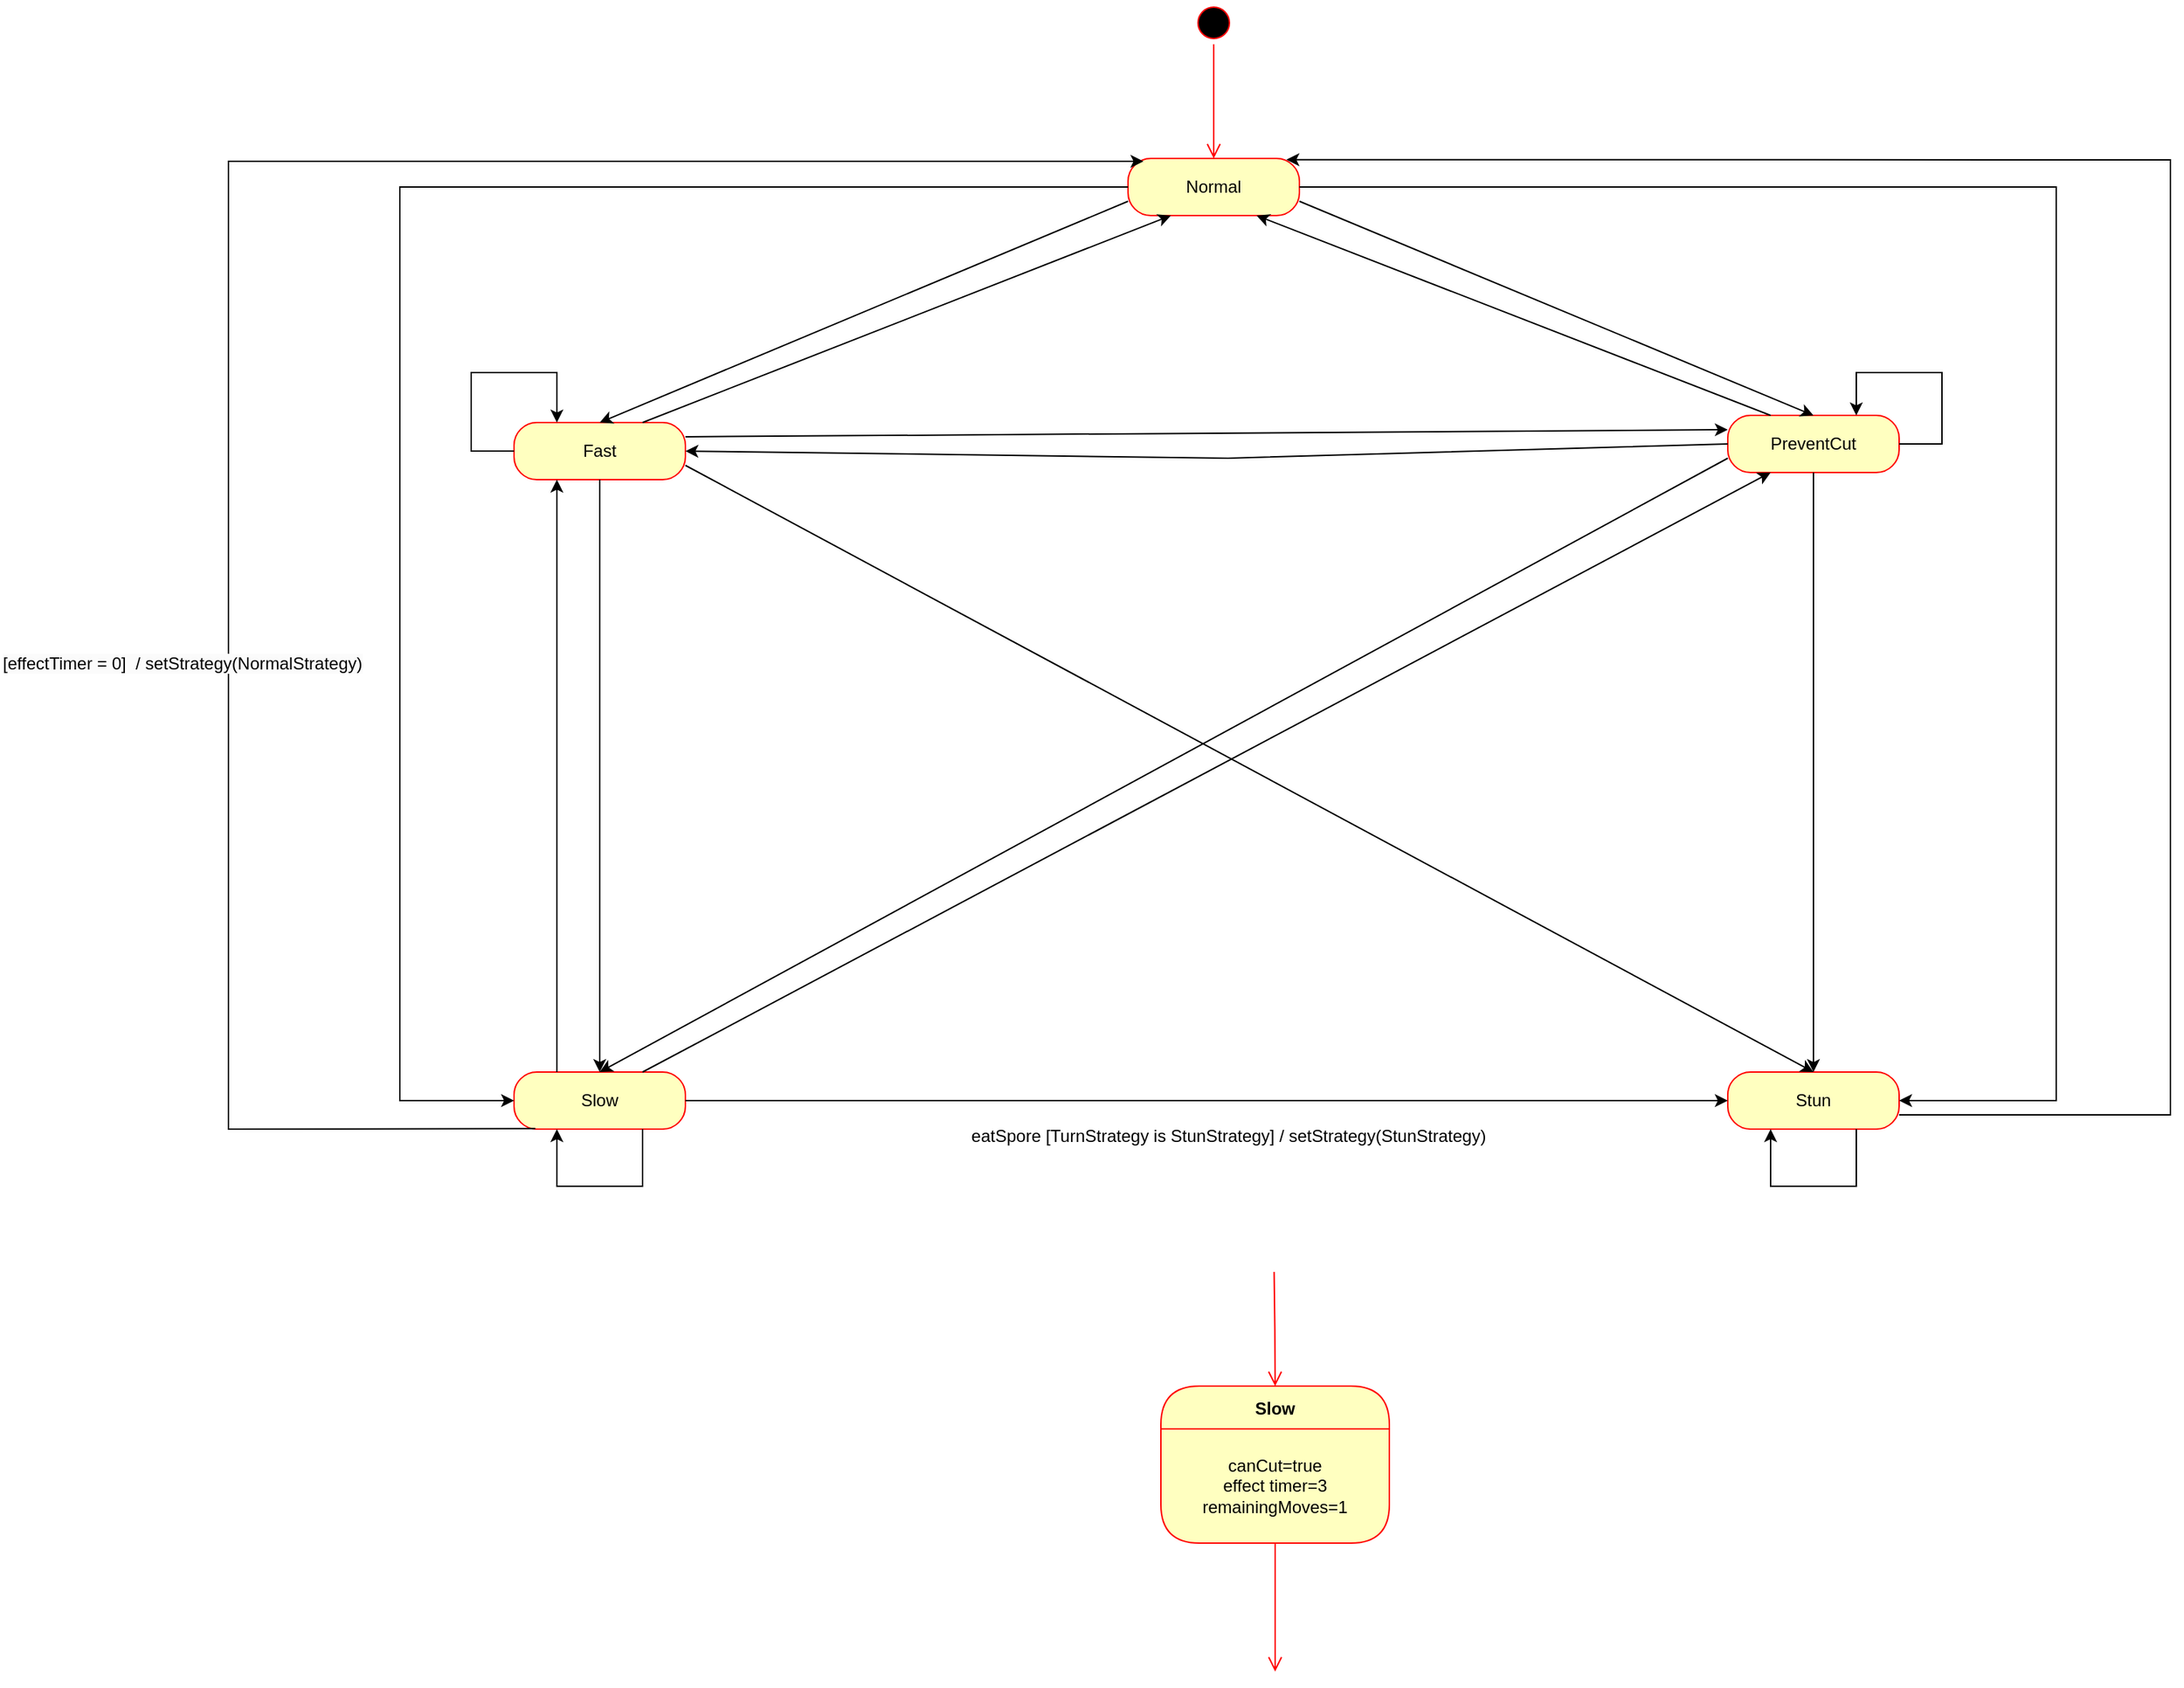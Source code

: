 <mxfile version="26.1.0" pages="2">
  <diagram name="Insect" id="niYWGcj-p5kKmHAeiwa_">
    <mxGraphModel dx="1851" dy="557" grid="1" gridSize="10" guides="1" tooltips="1" connect="1" arrows="1" fold="1" page="1" pageScale="1" pageWidth="827" pageHeight="1169" math="0" shadow="0">
      <root>
        <mxCell id="0" />
        <mxCell id="1" parent="0" />
        <mxCell id="MXzvI82z4HsUsvWfTn_s-1" value="Fast" style="rounded=1;whiteSpace=wrap;html=1;arcSize=40;fontColor=#000000;fillColor=#ffffc0;strokeColor=#ff0000;" vertex="1" parent="1">
          <mxGeometry x="-40" y="565" width="120" height="40" as="geometry" />
        </mxCell>
        <mxCell id="MXzvI82z4HsUsvWfTn_s-3" value="Normal" style="rounded=1;whiteSpace=wrap;html=1;arcSize=40;fontColor=#000000;fillColor=#ffffc0;strokeColor=#ff0000;" vertex="1" parent="1">
          <mxGeometry x="390" y="380" width="120" height="40" as="geometry" />
        </mxCell>
        <mxCell id="MXzvI82z4HsUsvWfTn_s-5" value="PreventCut" style="rounded=1;whiteSpace=wrap;html=1;arcSize=40;fontColor=#000000;fillColor=#ffffc0;strokeColor=#ff0000;" vertex="1" parent="1">
          <mxGeometry x="810" y="560" width="120" height="40" as="geometry" />
        </mxCell>
        <mxCell id="MXzvI82z4HsUsvWfTn_s-7" value="Slow" style="rounded=1;whiteSpace=wrap;html=1;arcSize=40;fontColor=#000000;fillColor=#ffffc0;strokeColor=#ff0000;" vertex="1" parent="1">
          <mxGeometry x="-40" y="1020" width="120" height="40" as="geometry" />
        </mxCell>
        <mxCell id="MXzvI82z4HsUsvWfTn_s-9" value="Stun" style="rounded=1;whiteSpace=wrap;html=1;arcSize=40;fontColor=#000000;fillColor=#ffffc0;strokeColor=#ff0000;" vertex="1" parent="1">
          <mxGeometry x="810" y="1020" width="120" height="40" as="geometry" />
        </mxCell>
        <mxCell id="MXzvI82z4HsUsvWfTn_s-34" value="" style="ellipse;html=1;shape=startState;fillColor=#000000;strokeColor=#ff0000;" vertex="1" parent="1">
          <mxGeometry x="435" y="270" width="30" height="30" as="geometry" />
        </mxCell>
        <mxCell id="MXzvI82z4HsUsvWfTn_s-35" value="" style="edgeStyle=orthogonalEdgeStyle;html=1;verticalAlign=bottom;endArrow=open;endSize=8;strokeColor=#ff0000;rounded=0;entryX=0.5;entryY=0;entryDx=0;entryDy=0;" edge="1" source="MXzvI82z4HsUsvWfTn_s-34" parent="1" target="MXzvI82z4HsUsvWfTn_s-3">
          <mxGeometry relative="1" as="geometry">
            <mxPoint x="414" y="450" as="targetPoint" />
          </mxGeometry>
        </mxCell>
        <mxCell id="MXzvI82z4HsUsvWfTn_s-42" value="" style="endArrow=classic;html=1;rounded=0;entryX=0;entryY=0.5;entryDx=0;entryDy=0;exitX=1;exitY=0.5;exitDx=0;exitDy=0;" edge="1" parent="1" source="MXzvI82z4HsUsvWfTn_s-7" target="MXzvI82z4HsUsvWfTn_s-9">
          <mxGeometry width="50" height="50" relative="1" as="geometry">
            <mxPoint x="240" y="880" as="sourcePoint" />
            <mxPoint x="290" y="830" as="targetPoint" />
          </mxGeometry>
        </mxCell>
        <mxCell id="MXzvI82z4HsUsvWfTn_s-54" value="" style="endArrow=classic;html=1;rounded=0;entryX=1;entryY=0.5;entryDx=0;entryDy=0;exitX=1;exitY=0.5;exitDx=0;exitDy=0;" edge="1" parent="1" source="MXzvI82z4HsUsvWfTn_s-3" target="MXzvI82z4HsUsvWfTn_s-9">
          <mxGeometry width="50" height="50" relative="1" as="geometry">
            <mxPoint x="474" y="390" as="sourcePoint" />
            <mxPoint x="500" y="470" as="targetPoint" />
            <Array as="points">
              <mxPoint x="1040" y="400" />
              <mxPoint x="1040" y="1040" />
            </Array>
          </mxGeometry>
        </mxCell>
        <mxCell id="MXzvI82z4HsUsvWfTn_s-55" value="" style="endArrow=classic;html=1;rounded=0;entryX=0;entryY=0.5;entryDx=0;entryDy=0;exitX=0;exitY=0.5;exitDx=0;exitDy=0;" edge="1" parent="1" source="MXzvI82z4HsUsvWfTn_s-3" target="MXzvI82z4HsUsvWfTn_s-7">
          <mxGeometry width="50" height="50" relative="1" as="geometry">
            <mxPoint x="320" y="760" as="sourcePoint" />
            <mxPoint x="370" y="710" as="targetPoint" />
            <Array as="points">
              <mxPoint x="-120" y="400" />
              <mxPoint x="-120" y="1040" />
            </Array>
          </mxGeometry>
        </mxCell>
        <mxCell id="MXzvI82z4HsUsvWfTn_s-56" value="" style="endArrow=classic;html=1;rounded=0;exitX=0.124;exitY=0.991;exitDx=0;exitDy=0;entryX=0.09;entryY=0.05;entryDx=0;entryDy=0;entryPerimeter=0;exitPerimeter=0;" edge="1" parent="1" source="MXzvI82z4HsUsvWfTn_s-7" target="MXzvI82z4HsUsvWfTn_s-3">
          <mxGeometry width="50" height="50" relative="1" as="geometry">
            <mxPoint x="-270" y="1060" as="sourcePoint" />
            <mxPoint x="-220" y="1010" as="targetPoint" />
            <Array as="points">
              <mxPoint x="-240" y="1060" />
              <mxPoint x="-240" y="382" />
            </Array>
          </mxGeometry>
        </mxCell>
        <mxCell id="MXzvI82z4HsUsvWfTn_s-57" value="" style="endArrow=classic;html=1;rounded=0;exitX=1;exitY=0.75;exitDx=0;exitDy=0;entryX=0.924;entryY=0.021;entryDx=0;entryDy=0;entryPerimeter=0;" edge="1" parent="1" source="MXzvI82z4HsUsvWfTn_s-9" target="MXzvI82z4HsUsvWfTn_s-3">
          <mxGeometry width="50" height="50" relative="1" as="geometry">
            <mxPoint x="860" y="1150" as="sourcePoint" />
            <mxPoint x="910" y="1100" as="targetPoint" />
            <Array as="points">
              <mxPoint x="1120" y="1050" />
              <mxPoint x="1120" y="381" />
            </Array>
          </mxGeometry>
        </mxCell>
        <mxCell id="MXzvI82z4HsUsvWfTn_s-58" value="" style="endArrow=classic;html=1;rounded=0;exitX=0;exitY=0.5;exitDx=0;exitDy=0;entryX=0.25;entryY=0;entryDx=0;entryDy=0;" edge="1" parent="1" source="MXzvI82z4HsUsvWfTn_s-1" target="MXzvI82z4HsUsvWfTn_s-1">
          <mxGeometry width="50" height="50" relative="1" as="geometry">
            <mxPoint x="-110" y="630" as="sourcePoint" />
            <mxPoint x="-30" y="480" as="targetPoint" />
            <Array as="points">
              <mxPoint x="-70" y="585" />
              <mxPoint x="-70" y="530" />
              <mxPoint x="-10" y="530" />
            </Array>
          </mxGeometry>
        </mxCell>
        <mxCell id="MXzvI82z4HsUsvWfTn_s-60" value="" style="endArrow=classic;html=1;rounded=0;exitX=0.75;exitY=1;exitDx=0;exitDy=0;" edge="1" parent="1" source="MXzvI82z4HsUsvWfTn_s-7">
          <mxGeometry width="50" height="50" relative="1" as="geometry">
            <mxPoint x="80" y="1090" as="sourcePoint" />
            <mxPoint x="-10" y="1060" as="targetPoint" />
            <Array as="points">
              <mxPoint x="50" y="1100" />
              <mxPoint x="-10" y="1100" />
            </Array>
          </mxGeometry>
        </mxCell>
        <mxCell id="MXzvI82z4HsUsvWfTn_s-61" value="" style="endArrow=classic;html=1;rounded=0;entryX=0.25;entryY=1;entryDx=0;entryDy=0;exitX=0.75;exitY=1;exitDx=0;exitDy=0;" edge="1" parent="1" source="MXzvI82z4HsUsvWfTn_s-9" target="MXzvI82z4HsUsvWfTn_s-9">
          <mxGeometry width="50" height="50" relative="1" as="geometry">
            <mxPoint x="90" y="1070" as="sourcePoint" />
            <mxPoint x="30" y="1070" as="targetPoint" />
            <Array as="points">
              <mxPoint x="900" y="1100" />
              <mxPoint x="840" y="1100" />
            </Array>
          </mxGeometry>
        </mxCell>
        <mxCell id="MXzvI82z4HsUsvWfTn_s-63" value="" style="endArrow=classic;html=1;rounded=0;exitX=1;exitY=0.5;exitDx=0;exitDy=0;entryX=0.75;entryY=0;entryDx=0;entryDy=0;" edge="1" parent="1" source="MXzvI82z4HsUsvWfTn_s-5" target="MXzvI82z4HsUsvWfTn_s-5">
          <mxGeometry width="50" height="50" relative="1" as="geometry">
            <mxPoint x="880" y="520" as="sourcePoint" />
            <mxPoint x="910" y="530" as="targetPoint" />
            <Array as="points">
              <mxPoint x="960" y="580" />
              <mxPoint x="960" y="530" />
              <mxPoint x="930" y="530" />
              <mxPoint x="900" y="530" />
            </Array>
          </mxGeometry>
        </mxCell>
        <mxCell id="MXzvI82z4HsUsvWfTn_s-64" value="" style="endArrow=classic;html=1;rounded=0;entryX=0.5;entryY=0;entryDx=0;entryDy=0;exitX=1;exitY=0.75;exitDx=0;exitDy=0;" edge="1" parent="1" source="MXzvI82z4HsUsvWfTn_s-1" target="MXzvI82z4HsUsvWfTn_s-9">
          <mxGeometry width="50" height="50" relative="1" as="geometry">
            <mxPoint x="250" y="770" as="sourcePoint" />
            <mxPoint x="300" y="720" as="targetPoint" />
          </mxGeometry>
        </mxCell>
        <mxCell id="MXzvI82z4HsUsvWfTn_s-65" value="" style="endArrow=classic;html=1;rounded=0;entryX=0.5;entryY=0;entryDx=0;entryDy=0;exitX=0;exitY=0.75;exitDx=0;exitDy=0;" edge="1" parent="1" source="MXzvI82z4HsUsvWfTn_s-5" target="MXzvI82z4HsUsvWfTn_s-7">
          <mxGeometry width="50" height="50" relative="1" as="geometry">
            <mxPoint x="650" y="710" as="sourcePoint" />
            <mxPoint x="700" y="660" as="targetPoint" />
          </mxGeometry>
        </mxCell>
        <mxCell id="MXzvI82z4HsUsvWfTn_s-66" value="" style="endArrow=classic;html=1;rounded=0;exitX=0.75;exitY=0;exitDx=0;exitDy=0;entryX=0.25;entryY=1;entryDx=0;entryDy=0;" edge="1" parent="1" source="MXzvI82z4HsUsvWfTn_s-7" target="MXzvI82z4HsUsvWfTn_s-5">
          <mxGeometry width="50" height="50" relative="1" as="geometry">
            <mxPoint x="330" y="1010" as="sourcePoint" />
            <mxPoint x="380" y="960" as="targetPoint" />
          </mxGeometry>
        </mxCell>
        <mxCell id="MXzvI82z4HsUsvWfTn_s-67" value="" style="endArrow=classic;html=1;rounded=0;exitX=1;exitY=0.25;exitDx=0;exitDy=0;entryX=0;entryY=0.25;entryDx=0;entryDy=0;" edge="1" parent="1" source="MXzvI82z4HsUsvWfTn_s-1" target="MXzvI82z4HsUsvWfTn_s-5">
          <mxGeometry width="50" height="50" relative="1" as="geometry">
            <mxPoint x="230" y="610" as="sourcePoint" />
            <mxPoint x="280" y="560" as="targetPoint" />
          </mxGeometry>
        </mxCell>
        <mxCell id="MXzvI82z4HsUsvWfTn_s-68" value="" style="endArrow=classic;html=1;rounded=0;entryX=1;entryY=0.5;entryDx=0;entryDy=0;exitX=0;exitY=0.5;exitDx=0;exitDy=0;" edge="1" parent="1" source="MXzvI82z4HsUsvWfTn_s-5" target="MXzvI82z4HsUsvWfTn_s-1">
          <mxGeometry width="50" height="50" relative="1" as="geometry">
            <mxPoint x="290" y="670" as="sourcePoint" />
            <mxPoint x="340" y="620" as="targetPoint" />
            <Array as="points">
              <mxPoint x="460" y="590" />
            </Array>
          </mxGeometry>
        </mxCell>
        <mxCell id="MXzvI82z4HsUsvWfTn_s-69" value="" style="endArrow=classic;html=1;rounded=0;exitX=1;exitY=0.75;exitDx=0;exitDy=0;entryX=0.5;entryY=0;entryDx=0;entryDy=0;" edge="1" parent="1" source="MXzvI82z4HsUsvWfTn_s-3" target="MXzvI82z4HsUsvWfTn_s-5">
          <mxGeometry width="50" height="50" relative="1" as="geometry">
            <mxPoint x="590" y="480" as="sourcePoint" />
            <mxPoint x="640" y="430" as="targetPoint" />
          </mxGeometry>
        </mxCell>
        <mxCell id="MXzvI82z4HsUsvWfTn_s-70" value="" style="endArrow=classic;html=1;rounded=0;entryX=0.75;entryY=1;entryDx=0;entryDy=0;exitX=0.25;exitY=0;exitDx=0;exitDy=0;" edge="1" parent="1" source="MXzvI82z4HsUsvWfTn_s-5" target="MXzvI82z4HsUsvWfTn_s-3">
          <mxGeometry width="50" height="50" relative="1" as="geometry">
            <mxPoint x="450" y="540" as="sourcePoint" />
            <mxPoint x="500" y="490" as="targetPoint" />
          </mxGeometry>
        </mxCell>
        <mxCell id="MXzvI82z4HsUsvWfTn_s-71" value="" style="endArrow=classic;html=1;rounded=0;entryX=0.25;entryY=1;entryDx=0;entryDy=0;exitX=0.75;exitY=0;exitDx=0;exitDy=0;" edge="1" parent="1" source="MXzvI82z4HsUsvWfTn_s-1" target="MXzvI82z4HsUsvWfTn_s-3">
          <mxGeometry width="50" height="50" relative="1" as="geometry">
            <mxPoint x="310" y="540" as="sourcePoint" />
            <mxPoint x="360" y="490" as="targetPoint" />
          </mxGeometry>
        </mxCell>
        <mxCell id="MXzvI82z4HsUsvWfTn_s-72" value="" style="endArrow=classic;html=1;rounded=0;exitX=0.5;exitY=1;exitDx=0;exitDy=0;entryX=0.5;entryY=0;entryDx=0;entryDy=0;" edge="1" parent="1" source="MXzvI82z4HsUsvWfTn_s-1" target="MXzvI82z4HsUsvWfTn_s-7">
          <mxGeometry width="50" height="50" relative="1" as="geometry">
            <mxPoint x="-10" y="740" as="sourcePoint" />
            <mxPoint x="40" y="690" as="targetPoint" />
          </mxGeometry>
        </mxCell>
        <mxCell id="MXzvI82z4HsUsvWfTn_s-73" value="" style="endArrow=classic;html=1;rounded=0;exitX=0.25;exitY=0;exitDx=0;exitDy=0;entryX=0.25;entryY=1;entryDx=0;entryDy=0;" edge="1" parent="1" source="MXzvI82z4HsUsvWfTn_s-7" target="MXzvI82z4HsUsvWfTn_s-1">
          <mxGeometry width="50" height="50" relative="1" as="geometry">
            <mxPoint x="-50" y="920" as="sourcePoint" />
            <mxPoint y="870" as="targetPoint" />
          </mxGeometry>
        </mxCell>
        <mxCell id="MXzvI82z4HsUsvWfTn_s-74" value="" style="endArrow=classic;html=1;rounded=0;entryX=0.5;entryY=0;entryDx=0;entryDy=0;exitX=0.5;exitY=1;exitDx=0;exitDy=0;" edge="1" parent="1" source="MXzvI82z4HsUsvWfTn_s-5" target="MXzvI82z4HsUsvWfTn_s-9">
          <mxGeometry width="50" height="50" relative="1" as="geometry">
            <mxPoint x="590" y="1180" as="sourcePoint" />
            <mxPoint x="640" y="1130" as="targetPoint" />
          </mxGeometry>
        </mxCell>
        <mxCell id="MXzvI82z4HsUsvWfTn_s-76" value="" style="endArrow=classic;html=1;rounded=0;entryX=0.5;entryY=0;entryDx=0;entryDy=0;exitX=0;exitY=0.75;exitDx=0;exitDy=0;" edge="1" parent="1" source="MXzvI82z4HsUsvWfTn_s-3" target="MXzvI82z4HsUsvWfTn_s-1">
          <mxGeometry width="50" height="50" relative="1" as="geometry">
            <mxPoint x="110" y="500" as="sourcePoint" />
            <mxPoint x="160" y="450" as="targetPoint" />
          </mxGeometry>
        </mxCell>
        <mxCell id="MXzvI82z4HsUsvWfTn_s-77" value="eatSpore [TurnStrategy is StunStrategy] / setStrategy(StunStrategy)" style="text;html=1;align=center;verticalAlign=middle;resizable=0;points=[];autosize=1;strokeColor=none;fillColor=none;" vertex="1" parent="1">
          <mxGeometry x="270" y="1050" width="380" height="30" as="geometry" />
        </mxCell>
        <mxCell id="ewpNhHJzc_Rk4l6OKXms-1" value="&lt;span style=&quot;color: rgb(0, 0, 0); font-family: Helvetica; font-size: 12px; font-style: normal; font-variant-ligatures: normal; font-variant-caps: normal; font-weight: 400; letter-spacing: normal; orphans: 2; text-align: center; text-indent: 0px; text-transform: none; widows: 2; word-spacing: 0px; -webkit-text-stroke-width: 0px; white-space: nowrap; background-color: rgb(251, 251, 251); text-decoration-thickness: initial; text-decoration-style: initial; text-decoration-color: initial; float: none; display: inline !important;&quot;&gt;[effectTimer = 0]&amp;nbsp; / setStrategy(NormalStrategy)&lt;/span&gt;" style="text;whiteSpace=wrap;html=1;rotation=0;" vertex="1" parent="1">
          <mxGeometry x="-400" y="720" width="390" height="40" as="geometry" />
        </mxCell>
        <mxCell id="5DLsjGMNeFxkmOBRsVgO-5" value="Slow" style="swimlane;fontStyle=1;align=center;verticalAlign=middle;childLayout=stackLayout;horizontal=1;startSize=30;horizontalStack=0;resizeParent=0;resizeLast=1;container=0;fontColor=#000000;collapsible=0;rounded=1;arcSize=30;strokeColor=#ff0000;fillColor=#ffffc0;swimlaneFillColor=#ffffc0;dropTarget=0;" vertex="1" parent="1">
          <mxGeometry x="413" y="1240" width="160" height="110" as="geometry" />
        </mxCell>
        <mxCell id="5DLsjGMNeFxkmOBRsVgO-6" value="canCut=true&lt;div&gt;effect timer=3&lt;/div&gt;&lt;div&gt;remainingMoves=1&lt;/div&gt;" style="text;html=1;strokeColor=none;fillColor=none;align=center;verticalAlign=middle;spacingLeft=4;spacingRight=4;whiteSpace=wrap;overflow=hidden;rotatable=0;fontColor=#000000;" vertex="1" parent="5DLsjGMNeFxkmOBRsVgO-5">
          <mxGeometry y="30" width="160" height="80" as="geometry" />
        </mxCell>
        <mxCell id="5DLsjGMNeFxkmOBRsVgO-9" value="" style="edgeStyle=orthogonalEdgeStyle;html=1;verticalAlign=bottom;endArrow=open;endSize=8;strokeColor=#ff0000;rounded=0;entryX=0.5;entryY=0;entryDx=0;entryDy=0;" edge="1" parent="1" target="5DLsjGMNeFxkmOBRsVgO-5">
          <mxGeometry relative="1" as="geometry">
            <mxPoint x="492.29" y="1220" as="targetPoint" />
            <mxPoint x="492.29" y="1160" as="sourcePoint" />
          </mxGeometry>
        </mxCell>
        <mxCell id="5DLsjGMNeFxkmOBRsVgO-11" value="" style="edgeStyle=orthogonalEdgeStyle;html=1;verticalAlign=bottom;endArrow=open;endSize=8;strokeColor=#ff0000;rounded=0;exitX=0.5;exitY=1;exitDx=0;exitDy=0;" edge="1" source="5DLsjGMNeFxkmOBRsVgO-6" parent="1">
          <mxGeometry relative="1" as="geometry">
            <mxPoint x="493" y="1440" as="targetPoint" />
            <mxPoint x="240" y="1240" as="sourcePoint" />
          </mxGeometry>
        </mxCell>
      </root>
    </mxGraphModel>
  </diagram>
  <diagram id="AADtpObMISFBt4mu7FBe" name="MushroomBody">
    <mxGraphModel dx="1434" dy="780" grid="1" gridSize="10" guides="1" tooltips="1" connect="1" arrows="1" fold="1" page="1" pageScale="1" pageWidth="827" pageHeight="1169" math="0" shadow="0">
      <root>
        <mxCell id="0" />
        <mxCell id="1" parent="0" />
        <mxCell id="f6nV_wHikQOVNRY95yNb-1" value="HasNoSpore" style="rounded=1;whiteSpace=wrap;html=1;arcSize=40;fontColor=#000000;fillColor=#ffffc0;strokeColor=#ff0000;" vertex="1" parent="1">
          <mxGeometry x="20" y="340" width="120" height="40" as="geometry" />
        </mxCell>
        <mxCell id="f6nV_wHikQOVNRY95yNb-3" value="HasSpore" style="rounded=1;whiteSpace=wrap;html=1;arcSize=40;fontColor=#000000;fillColor=#ffffc0;strokeColor=#ff0000;" vertex="1" parent="1">
          <mxGeometry x="460" y="340" width="120" height="40" as="geometry" />
        </mxCell>
        <mxCell id="f6nV_wHikQOVNRY95yNb-6" value="" style="edgeStyle=orthogonalEdgeStyle;html=1;verticalAlign=bottom;endArrow=open;endSize=8;strokeColor=#ff0000;rounded=0;exitX=1;exitY=0.25;exitDx=0;exitDy=0;entryX=0;entryY=0.25;entryDx=0;entryDy=0;" edge="1" source="f6nV_wHikQOVNRY95yNb-1" parent="1" target="f6nV_wHikQOVNRY95yNb-3">
          <mxGeometry relative="1" as="geometry">
            <mxPoint x="370" y="340" as="targetPoint" />
            <mxPoint x="370" y="280" as="sourcePoint" />
          </mxGeometry>
        </mxCell>
        <mxCell id="f6nV_wHikQOVNRY95yNb-8" value="" style="edgeStyle=orthogonalEdgeStyle;html=1;verticalAlign=bottom;endArrow=open;endSize=8;strokeColor=#ff0000;rounded=0;entryX=1;entryY=0.75;entryDx=0;entryDy=0;exitX=0;exitY=0.75;exitDx=0;exitDy=0;" edge="1" source="f6nV_wHikQOVNRY95yNb-3" parent="1" target="f6nV_wHikQOVNRY95yNb-1">
          <mxGeometry relative="1" as="geometry">
            <mxPoint x="430" y="570" as="targetPoint" />
            <mxPoint x="430" y="510" as="sourcePoint" />
          </mxGeometry>
        </mxCell>
        <mxCell id="f6nV_wHikQOVNRY95yNb-9" value="ejectSpores [has ejected less than 3 times]" style="text;html=1;align=center;verticalAlign=middle;resizable=0;points=[];autosize=1;strokeColor=none;fillColor=none;" vertex="1" parent="1">
          <mxGeometry x="164" y="370" width="250" height="30" as="geometry" />
        </mxCell>
        <mxCell id="f6nV_wHikQOVNRY95yNb-10" value="Inactive" style="rounded=1;whiteSpace=wrap;html=1;arcSize=40;fontColor=#000000;fillColor=#ffffc0;strokeColor=#ff0000;" vertex="1" parent="1">
          <mxGeometry x="790" y="340" width="120" height="40" as="geometry" />
        </mxCell>
        <mxCell id="f6nV_wHikQOVNRY95yNb-11" value="" style="edgeStyle=orthogonalEdgeStyle;html=1;verticalAlign=bottom;endArrow=open;endSize=8;strokeColor=#ff0000;rounded=0;exitX=1;exitY=0.5;exitDx=0;exitDy=0;entryX=0;entryY=0.5;entryDx=0;entryDy=0;" edge="1" source="f6nV_wHikQOVNRY95yNb-3" parent="1" target="f6nV_wHikQOVNRY95yNb-10">
          <mxGeometry relative="1" as="geometry">
            <mxPoint x="750" y="440" as="targetPoint" />
          </mxGeometry>
        </mxCell>
        <mxCell id="f6nV_wHikQOVNRY95yNb-12" value="ejectSpores [has ejected 3 times ]" style="text;html=1;align=center;verticalAlign=middle;resizable=0;points=[];autosize=1;strokeColor=none;fillColor=none;" vertex="1" parent="1">
          <mxGeometry x="580" y="330" width="200" height="30" as="geometry" />
        </mxCell>
        <mxCell id="YEFbtdPk1mdvVeJZUSjs-2" value="" style="edgeStyle=orthogonalEdgeStyle;html=1;verticalAlign=bottom;endArrow=open;endSize=8;strokeColor=#ff0000;rounded=0;exitX=0.25;exitY=0;exitDx=0;exitDy=0;entryX=0.75;entryY=0;entryDx=0;entryDy=0;" edge="1" source="f6nV_wHikQOVNRY95yNb-3" parent="1" target="f6nV_wHikQOVNRY95yNb-3">
          <mxGeometry relative="1" as="geometry">
            <mxPoint x="560" y="280" as="targetPoint" />
            <mxPoint x="474" y="220" as="sourcePoint" />
            <Array as="points">
              <mxPoint x="490" y="300" />
              <mxPoint x="550" y="300" />
            </Array>
          </mxGeometry>
        </mxCell>
      </root>
    </mxGraphModel>
  </diagram>
</mxfile>
